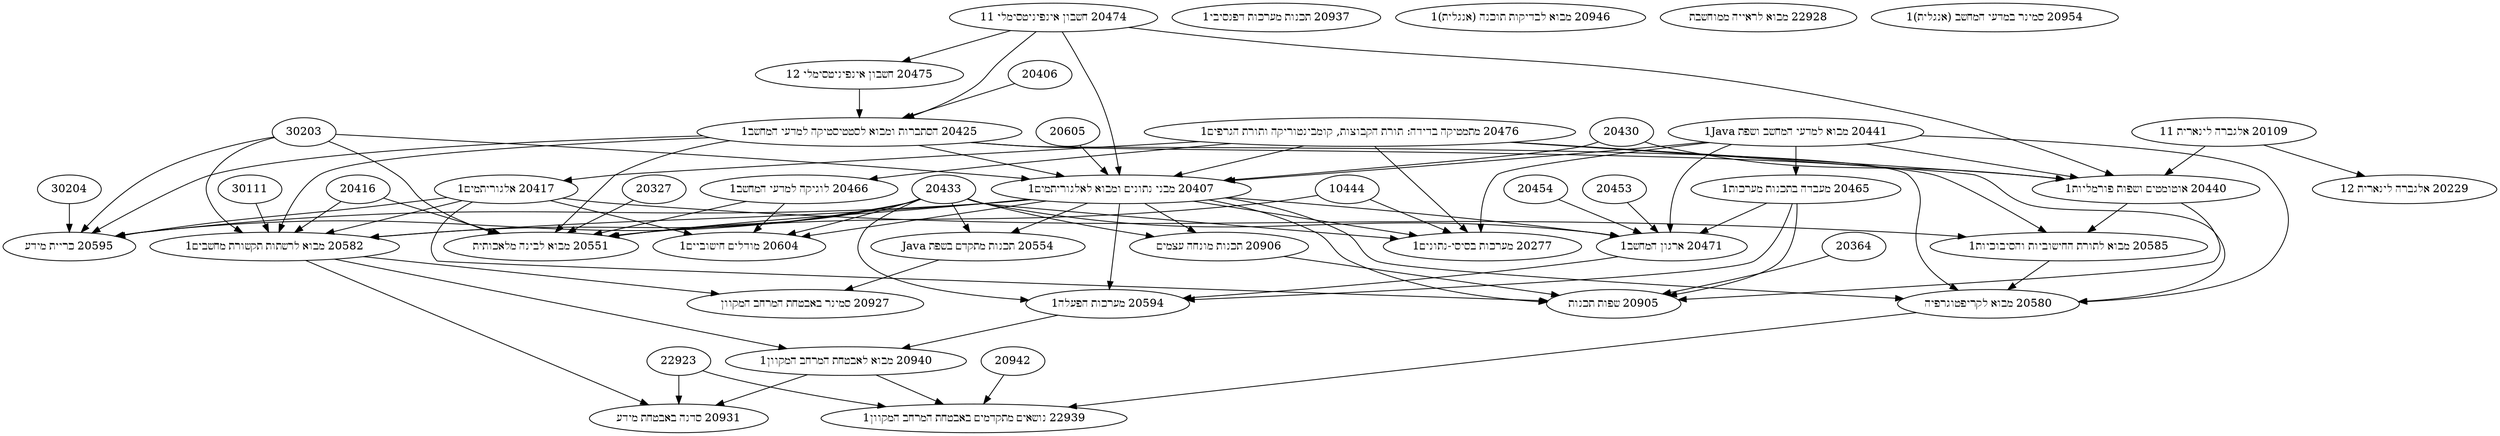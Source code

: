 strict digraph "" {
	node [label="\N"];
	20476	[fillcolor="#FFFFFF",
		label=<20476 מתמטיקה בדידה: תורת הקבוצות, קומבינטוריקה ותורת הגרפים‏1>,
		style=filled];
	20407	[fillcolor="#FFFFFF",
		label=<20407 מבני נתונים ומבוא לאלגוריתמים‏1>,
		style=filled];
	20476 -> 20407;
	20417	[fillcolor="#FFFFFF",
		label=<20417 אלגוריתמים‏1>,
		style=filled];
	20476 -> 20417;
	20440	[fillcolor="#FFFFFF",
		label=<20440 אוטומטים ושפות פורמליות‏1>,
		style=filled];
	20476 -> 20440;
	20466	[fillcolor="#FFFFFF",
		label=<20466 לוגיקה למדעי המחשב‏1>,
		style=filled];
	20476 -> 20466;
	20580	[fillcolor="#FFFFFF",
		label=<20580 מבוא לקריפטוגרפיה‏>,
		style=filled];
	20476 -> 20580;
	20277	[fillcolor="#FFFFFF",
		label=<20277 מערכות בסיסי-נתונים‏1>,
		style=filled];
	20476 -> 20277;
	20109	[fillcolor="#FFFFFF",
		label=<20109 אלגברה לינארית 1‏1>,
		style=filled];
	20229	[fillcolor="#FFFFFF",
		label=<20229 אלגברה לינארית 2‏1>,
		style=filled];
	20109 -> 20229;
	20109 -> 20440;
	20474	[fillcolor="#FFFFFF",
		label=<20474 חשבון אינפיניטסימלי 1‏1>,
		style=filled];
	20475	[fillcolor="#FFFFFF",
		label=<20475 חשבון אינפיניטסימלי 2‏1>,
		style=filled];
	20474 -> 20475;
	20425	[fillcolor="#FFFFFF",
		label=<20425 הסתברות ומבוא לסטטיסטיקה למדעי המחשב‏1>,
		style=filled];
	20474 -> 20425;
	20474 -> 20407;
	20474 -> 20440;
	20475 -> 20425;
	20425 -> 20407;
	20585	[fillcolor="#FFFFFF",
		label=<20585 מבוא לתורת החישוביות והסיבוכיות‏1>,
		style=filled];
	20425 -> 20585;
	20425 -> 20580;
	20582	[fillcolor="#FFFFFF",
		label=<20582 מבוא לרשתות תקשורת מחשבים‏1>,
		style=filled];
	20425 -> 20582;
	20551	[fillcolor="#FFFFFF",
		label=<20551 מבוא לבינה מלאכותית‏>,
		style=filled];
	20425 -> 20551;
	20595	[fillcolor="#FFFFFF",
		label=<20595 כריית מידע‏>,
		style=filled];
	20425 -> 20595;
	20406 -> 20425;
	20441	[fillcolor="#FFFFFF",
		label=<20441 מבוא למדעי המחשב ושפת Java‏1>,
		style=filled];
	20441 -> 20407;
	20465	[fillcolor="#FFFFFF",
		label=<20465 מעבדה בתכנות מערכות‏1>,
		style=filled];
	20441 -> 20465;
	20441 -> 20440;
	20471	[fillcolor="#FFFFFF",
		label=<20471 ארגון המחשב‏1>,
		style=filled];
	20441 -> 20471;
	20441 -> 20580;
	20441 -> 20277;
	20604	[fillcolor="#FFFFFF",
		label=<20604 מודלים חישוביים‏1>,
		style=filled];
	20407 -> 20604;
	20407 -> 20471;
	20594	[fillcolor="#FFFFFF",
		label=<20594 מערכות הפעלה‏1>,
		style=filled];
	20407 -> 20594;
	20905	[fillcolor="#FFFFFF",
		label=<20905 שפות תכנות‏>,
		style=filled];
	20407 -> 20905;
	20906	[fillcolor="#FFFFFF",
		label=<20906 תכנות מונחה עצמים‏>,
		style=filled];
	20407 -> 20906;
	20407 -> 20580;
	20407 -> 20582;
	20407 -> 20551;
	20554	[fillcolor="#FFFFFF",
		label=<20554 תכנות מתקדם בשפת Java‏>,
		style=filled];
	20407 -> 20554;
	20407 -> 20277;
	20407 -> 20595;
	20605 -> 20407;
	20430 -> 20407;
	20430 -> 20440;
	30203 -> 20407;
	30203 -> 20582;
	30203 -> 20551;
	30203 -> 20595;
	20417 -> 20585;
	20417 -> 20604;
	20417 -> 20905;
	20417 -> 20582;
	20417 -> 20595;
	20465 -> 20471;
	20465 -> 20594;
	20465 -> 20905;
	20440 -> 20585;
	20440 -> 20905;
	20585 -> 20580;
	20433 -> 20604;
	20433 -> 20471;
	20433 -> 20594;
	20433 -> 20906;
	20433 -> 20582;
	20433 -> 20551;
	20433 -> 20554;
	20433 -> 20277;
	20433 -> 20595;
	20466 -> 20604;
	20466 -> 20551;
	20471 -> 20594;
	20453 -> 20471;
	20454 -> 20471;
	20940	[fillcolor="#FFFFFF",
		label=<20940 מבוא לאבטחת המרחב המקוון‏1>,
		style=filled];
	20594 -> 20940;
	20906 -> 20905;
	20364 -> 20905;
	22939	[fillcolor="#FFFFFF",
		label=<22939 נושאים מתקדמים באבטחת המרחב המקוון‏1>,
		style=filled];
	20580 -> 22939;
	20582 -> 20940;
	20927	[fillcolor="#FFFFFF",
		label=<20927 סמינר באבטחת המרחב המקוון‏>,
		style=filled];
	20582 -> 20927;
	20931	[fillcolor="#FFFFFF",
		label=<20931 סדנה באבטחת מידע‏>,
		style=filled];
	20582 -> 20931;
	30111 -> 20582;
	20416 -> 20582;
	20416 -> 20551;
	20937	[fillcolor="#FFFFFF",
		label=<20937 תכנות מערכות דפנסיבי‏1>,
		style=filled];
	20940 -> 22939;
	20940 -> 20931;
	20327 -> 20551;
	10444 -> 20551;
	10444 -> 20277;
	20554 -> 20927;
	30204 -> 20595;
	20946	[fillcolor="#FFFFFF",
		label=<20946 מבוא לבדיקות תוכנה (‏﻿אנגלית‎)‏‏1>,
		style=filled];
	22928	[fillcolor="#FFFFFF",
		label=<22928 מבוא לראייה ממוחשבת‏>,
		style=filled];
	22923 -> 22939;
	22923 -> 20931;
	20942 -> 22939;
	20954	[fillcolor="#FFFFFF",
		label=<20954 סמינר במדעי המחשב (‏﻿אנגלית‎)‏‏1>,
		style=filled];
}
